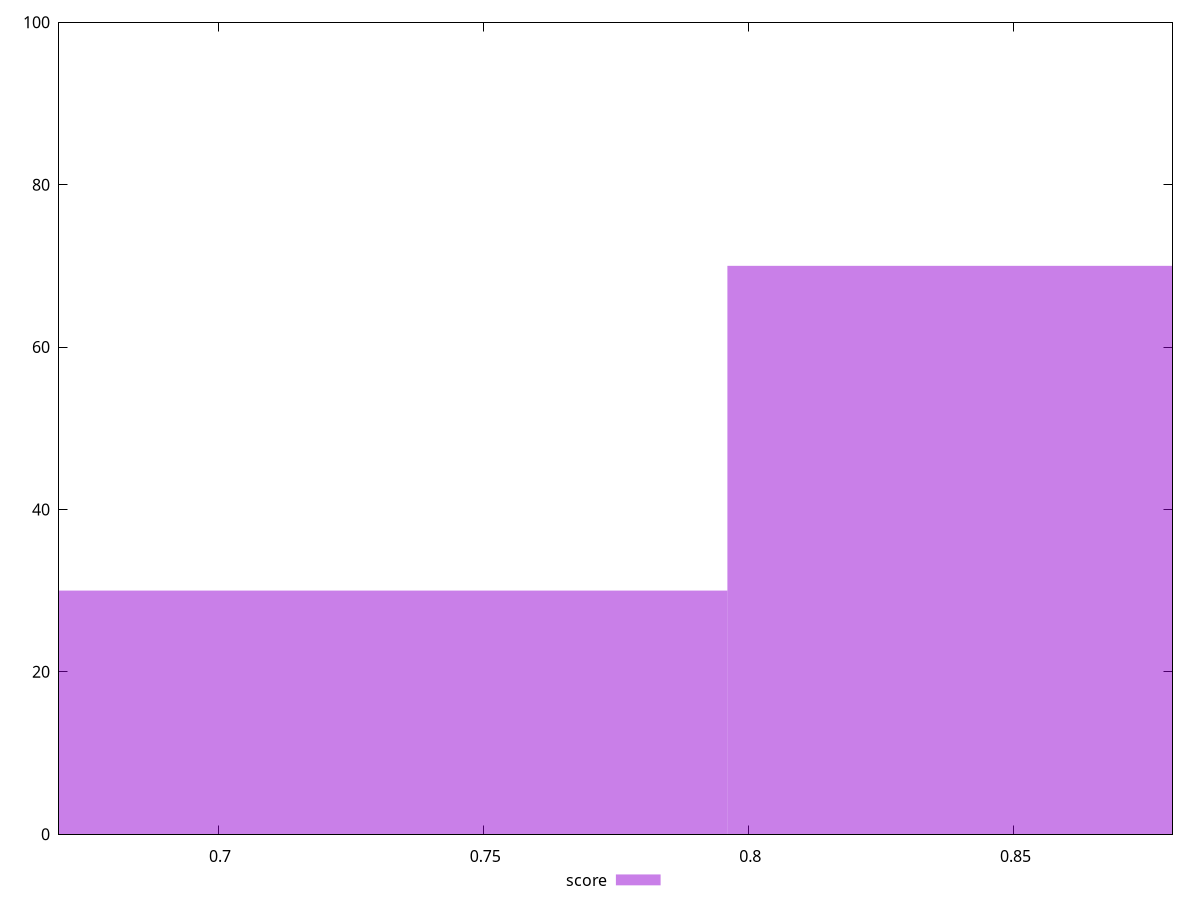 reset

$score <<EOF
0.7236876274691705 30
0.8684251529630045 70
EOF

set key outside below
set boxwidth 0.1447375254938341
set xrange [0.67:0.88]
set yrange [0:100]
set trange [0:100]
set style fill transparent solid 0.5 noborder
set terminal svg size 640, 490 enhanced background rgb 'white'
set output "report_00018_2021-02-10T15-25-16.877Z/offscreen-images/samples/pages/score/histogram.svg"

plot $score title "score" with boxes

reset
